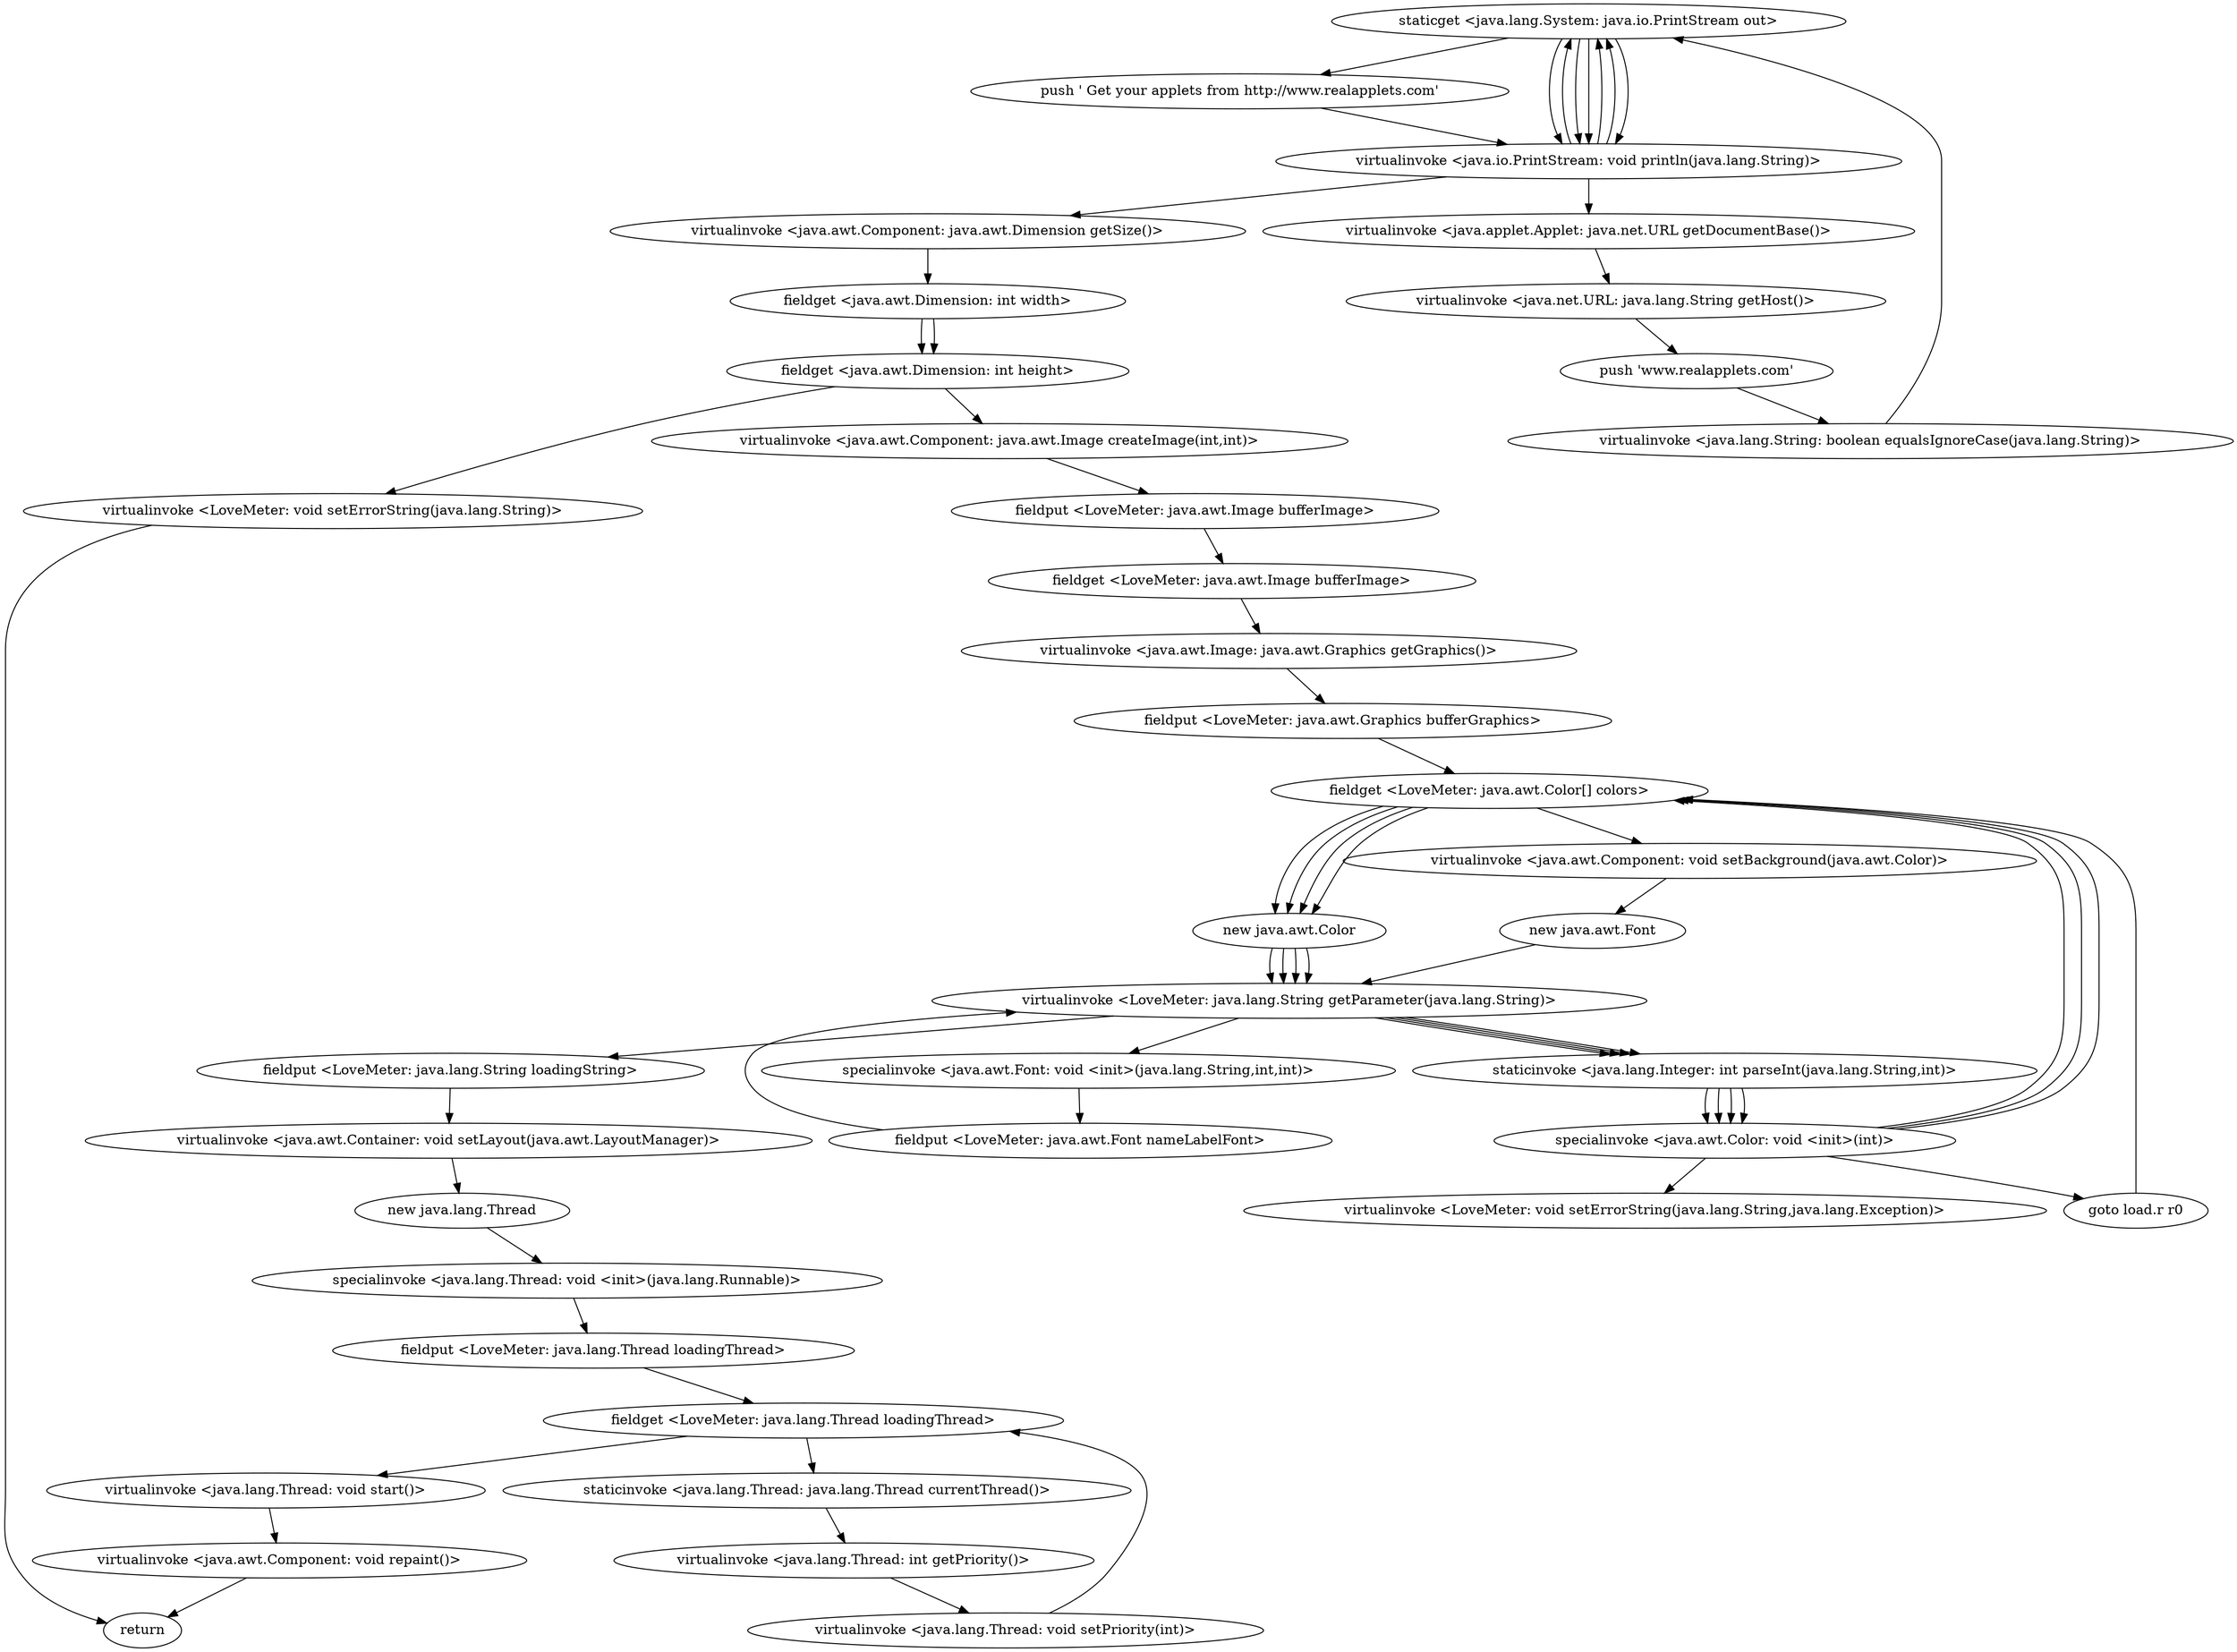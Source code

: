 digraph "" {
"staticget <java.lang.System: java.io.PrintStream out>";
 "staticget <java.lang.System: java.io.PrintStream out>"->"virtualinvoke <java.io.PrintStream: void println(java.lang.String)>";
 "virtualinvoke <java.io.PrintStream: void println(java.lang.String)>"->"staticget <java.lang.System: java.io.PrintStream out>";
 "staticget <java.lang.System: java.io.PrintStream out>"->"virtualinvoke <java.io.PrintStream: void println(java.lang.String)>";
 "virtualinvoke <java.io.PrintStream: void println(java.lang.String)>"->"virtualinvoke <java.applet.Applet: java.net.URL getDocumentBase()>";
 "virtualinvoke <java.applet.Applet: java.net.URL getDocumentBase()>"->"virtualinvoke <java.net.URL: java.lang.String getHost()>";
 "virtualinvoke <java.net.URL: java.lang.String getHost()>"->"push 'www.realapplets.com'";
 "push 'www.realapplets.com'"->"virtualinvoke <java.lang.String: boolean equalsIgnoreCase(java.lang.String)>";
 "virtualinvoke <java.lang.String: boolean equalsIgnoreCase(java.lang.String)>"->"staticget <java.lang.System: java.io.PrintStream out>";
 "staticget <java.lang.System: java.io.PrintStream out>"->"virtualinvoke <java.io.PrintStream: void println(java.lang.String)>";
 "virtualinvoke <java.io.PrintStream: void println(java.lang.String)>"->"staticget <java.lang.System: java.io.PrintStream out>";
 "staticget <java.lang.System: java.io.PrintStream out>"->"push ' Get your applets from http://www.realapplets.com'";
 "push ' Get your applets from http://www.realapplets.com'"->"virtualinvoke <java.io.PrintStream: void println(java.lang.String)>";
 "virtualinvoke <java.io.PrintStream: void println(java.lang.String)>"->"staticget <java.lang.System: java.io.PrintStream out>";
 "staticget <java.lang.System: java.io.PrintStream out>"->"virtualinvoke <java.io.PrintStream: void println(java.lang.String)>";
 "virtualinvoke <java.io.PrintStream: void println(java.lang.String)>"->"virtualinvoke <java.awt.Component: java.awt.Dimension getSize()>";
 "virtualinvoke <java.awt.Component: java.awt.Dimension getSize()>"->"fieldget <java.awt.Dimension: int width>";
 "fieldget <java.awt.Dimension: int width>"->"fieldget <java.awt.Dimension: int height>";
 "fieldget <java.awt.Dimension: int height>"->"virtualinvoke <LoveMeter: void setErrorString(java.lang.String)>";
 "virtualinvoke <LoveMeter: void setErrorString(java.lang.String)>"->"return";
"fieldget <java.awt.Dimension: int width>";
 "fieldget <java.awt.Dimension: int width>"->"fieldget <java.awt.Dimension: int height>";
 "fieldget <java.awt.Dimension: int height>"->"virtualinvoke <java.awt.Component: java.awt.Image createImage(int,int)>";
 "virtualinvoke <java.awt.Component: java.awt.Image createImage(int,int)>"->"fieldput <LoveMeter: java.awt.Image bufferImage>";
 "fieldput <LoveMeter: java.awt.Image bufferImage>"->"fieldget <LoveMeter: java.awt.Image bufferImage>";
 "fieldget <LoveMeter: java.awt.Image bufferImage>"->"virtualinvoke <java.awt.Image: java.awt.Graphics getGraphics()>";
 "virtualinvoke <java.awt.Image: java.awt.Graphics getGraphics()>"->"fieldput <LoveMeter: java.awt.Graphics bufferGraphics>";
 "fieldput <LoveMeter: java.awt.Graphics bufferGraphics>"->"fieldget <LoveMeter: java.awt.Color[] colors>";
 "fieldget <LoveMeter: java.awt.Color[] colors>"->"new java.awt.Color";
 "new java.awt.Color"->"virtualinvoke <LoveMeter: java.lang.String getParameter(java.lang.String)>";
 "virtualinvoke <LoveMeter: java.lang.String getParameter(java.lang.String)>"->"staticinvoke <java.lang.Integer: int parseInt(java.lang.String,int)>";
 "staticinvoke <java.lang.Integer: int parseInt(java.lang.String,int)>"->"specialinvoke <java.awt.Color: void <init>(int)>";
 "specialinvoke <java.awt.Color: void <init>(int)>"->"fieldget <LoveMeter: java.awt.Color[] colors>";
 "fieldget <LoveMeter: java.awt.Color[] colors>"->"new java.awt.Color";
 "new java.awt.Color"->"virtualinvoke <LoveMeter: java.lang.String getParameter(java.lang.String)>";
 "virtualinvoke <LoveMeter: java.lang.String getParameter(java.lang.String)>"->"staticinvoke <java.lang.Integer: int parseInt(java.lang.String,int)>";
 "staticinvoke <java.lang.Integer: int parseInt(java.lang.String,int)>"->"specialinvoke <java.awt.Color: void <init>(int)>";
 "specialinvoke <java.awt.Color: void <init>(int)>"->"fieldget <LoveMeter: java.awt.Color[] colors>";
 "fieldget <LoveMeter: java.awt.Color[] colors>"->"new java.awt.Color";
 "new java.awt.Color"->"virtualinvoke <LoveMeter: java.lang.String getParameter(java.lang.String)>";
 "virtualinvoke <LoveMeter: java.lang.String getParameter(java.lang.String)>"->"staticinvoke <java.lang.Integer: int parseInt(java.lang.String,int)>";
 "staticinvoke <java.lang.Integer: int parseInt(java.lang.String,int)>"->"specialinvoke <java.awt.Color: void <init>(int)>";
 "specialinvoke <java.awt.Color: void <init>(int)>"->"fieldget <LoveMeter: java.awt.Color[] colors>";
 "fieldget <LoveMeter: java.awt.Color[] colors>"->"new java.awt.Color";
 "new java.awt.Color"->"virtualinvoke <LoveMeter: java.lang.String getParameter(java.lang.String)>";
 "virtualinvoke <LoveMeter: java.lang.String getParameter(java.lang.String)>"->"staticinvoke <java.lang.Integer: int parseInt(java.lang.String,int)>";
 "staticinvoke <java.lang.Integer: int parseInt(java.lang.String,int)>"->"specialinvoke <java.awt.Color: void <init>(int)>";
 "specialinvoke <java.awt.Color: void <init>(int)>"->"goto load.r r0";
 "goto load.r r0"->"fieldget <LoveMeter: java.awt.Color[] colors>";
 "fieldget <LoveMeter: java.awt.Color[] colors>"->"virtualinvoke <java.awt.Component: void setBackground(java.awt.Color)>";
 "virtualinvoke <java.awt.Component: void setBackground(java.awt.Color)>"->"new java.awt.Font";
 "new java.awt.Font"->"virtualinvoke <LoveMeter: java.lang.String getParameter(java.lang.String)>";
 "virtualinvoke <LoveMeter: java.lang.String getParameter(java.lang.String)>"->"specialinvoke <java.awt.Font: void <init>(java.lang.String,int,int)>";
 "specialinvoke <java.awt.Font: void <init>(java.lang.String,int,int)>"->"fieldput <LoveMeter: java.awt.Font nameLabelFont>";
 "fieldput <LoveMeter: java.awt.Font nameLabelFont>"->"virtualinvoke <LoveMeter: java.lang.String getParameter(java.lang.String)>";
 "virtualinvoke <LoveMeter: java.lang.String getParameter(java.lang.String)>"->"fieldput <LoveMeter: java.lang.String loadingString>";
 "fieldput <LoveMeter: java.lang.String loadingString>"->"virtualinvoke <java.awt.Container: void setLayout(java.awt.LayoutManager)>";
 "virtualinvoke <java.awt.Container: void setLayout(java.awt.LayoutManager)>"->"new java.lang.Thread";
 "new java.lang.Thread"->"specialinvoke <java.lang.Thread: void <init>(java.lang.Runnable)>";
 "specialinvoke <java.lang.Thread: void <init>(java.lang.Runnable)>"->"fieldput <LoveMeter: java.lang.Thread loadingThread>";
 "fieldput <LoveMeter: java.lang.Thread loadingThread>"->"fieldget <LoveMeter: java.lang.Thread loadingThread>";
 "fieldget <LoveMeter: java.lang.Thread loadingThread>"->"staticinvoke <java.lang.Thread: java.lang.Thread currentThread()>";
 "staticinvoke <java.lang.Thread: java.lang.Thread currentThread()>"->"virtualinvoke <java.lang.Thread: int getPriority()>";
 "virtualinvoke <java.lang.Thread: int getPriority()>"->"virtualinvoke <java.lang.Thread: void setPriority(int)>";
 "virtualinvoke <java.lang.Thread: void setPriority(int)>"->"fieldget <LoveMeter: java.lang.Thread loadingThread>";
 "fieldget <LoveMeter: java.lang.Thread loadingThread>"->"virtualinvoke <java.lang.Thread: void start()>";
 "virtualinvoke <java.lang.Thread: void start()>"->"virtualinvoke <java.awt.Component: void repaint()>";
 "virtualinvoke <java.awt.Component: void repaint()>"->"return";
 "specialinvoke <java.awt.Color: void <init>(int)>"->"virtualinvoke <LoveMeter: void setErrorString(java.lang.String,java.lang.Exception)>";
}
